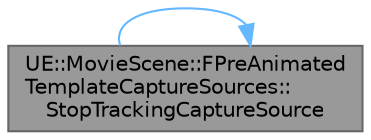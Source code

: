 digraph "UE::MovieScene::FPreAnimatedTemplateCaptureSources::StopTrackingCaptureSource"
{
 // INTERACTIVE_SVG=YES
 // LATEX_PDF_SIZE
  bgcolor="transparent";
  edge [fontname=Helvetica,fontsize=10,labelfontname=Helvetica,labelfontsize=10];
  node [fontname=Helvetica,fontsize=10,shape=box,height=0.2,width=0.4];
  rankdir="RL";
  Node1 [id="Node000001",label="UE::MovieScene::FPreAnimated\lTemplateCaptureSources::\lStopTrackingCaptureSource",height=0.2,width=0.4,color="gray40", fillcolor="grey60", style="filled", fontcolor="black",tooltip="Stop tracking the evaluation key in question, restoring the value if it was captured with bWantsResto..."];
  Node1 -> Node1 [id="edge1_Node000001_Node000001",dir="back",color="steelblue1",style="solid",tooltip=" "];
}
